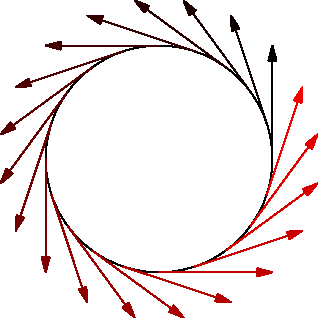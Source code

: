 size(0,0);

path cle=scale(2cm)*unitcircle;

draw(cle);

for(real i=0; i<=length(cle); i+=.2)
  draw(point(cle,i)--2cm*dir(cle,i)+point(cle,i),Arrow,p=i/length(cle)*red);
